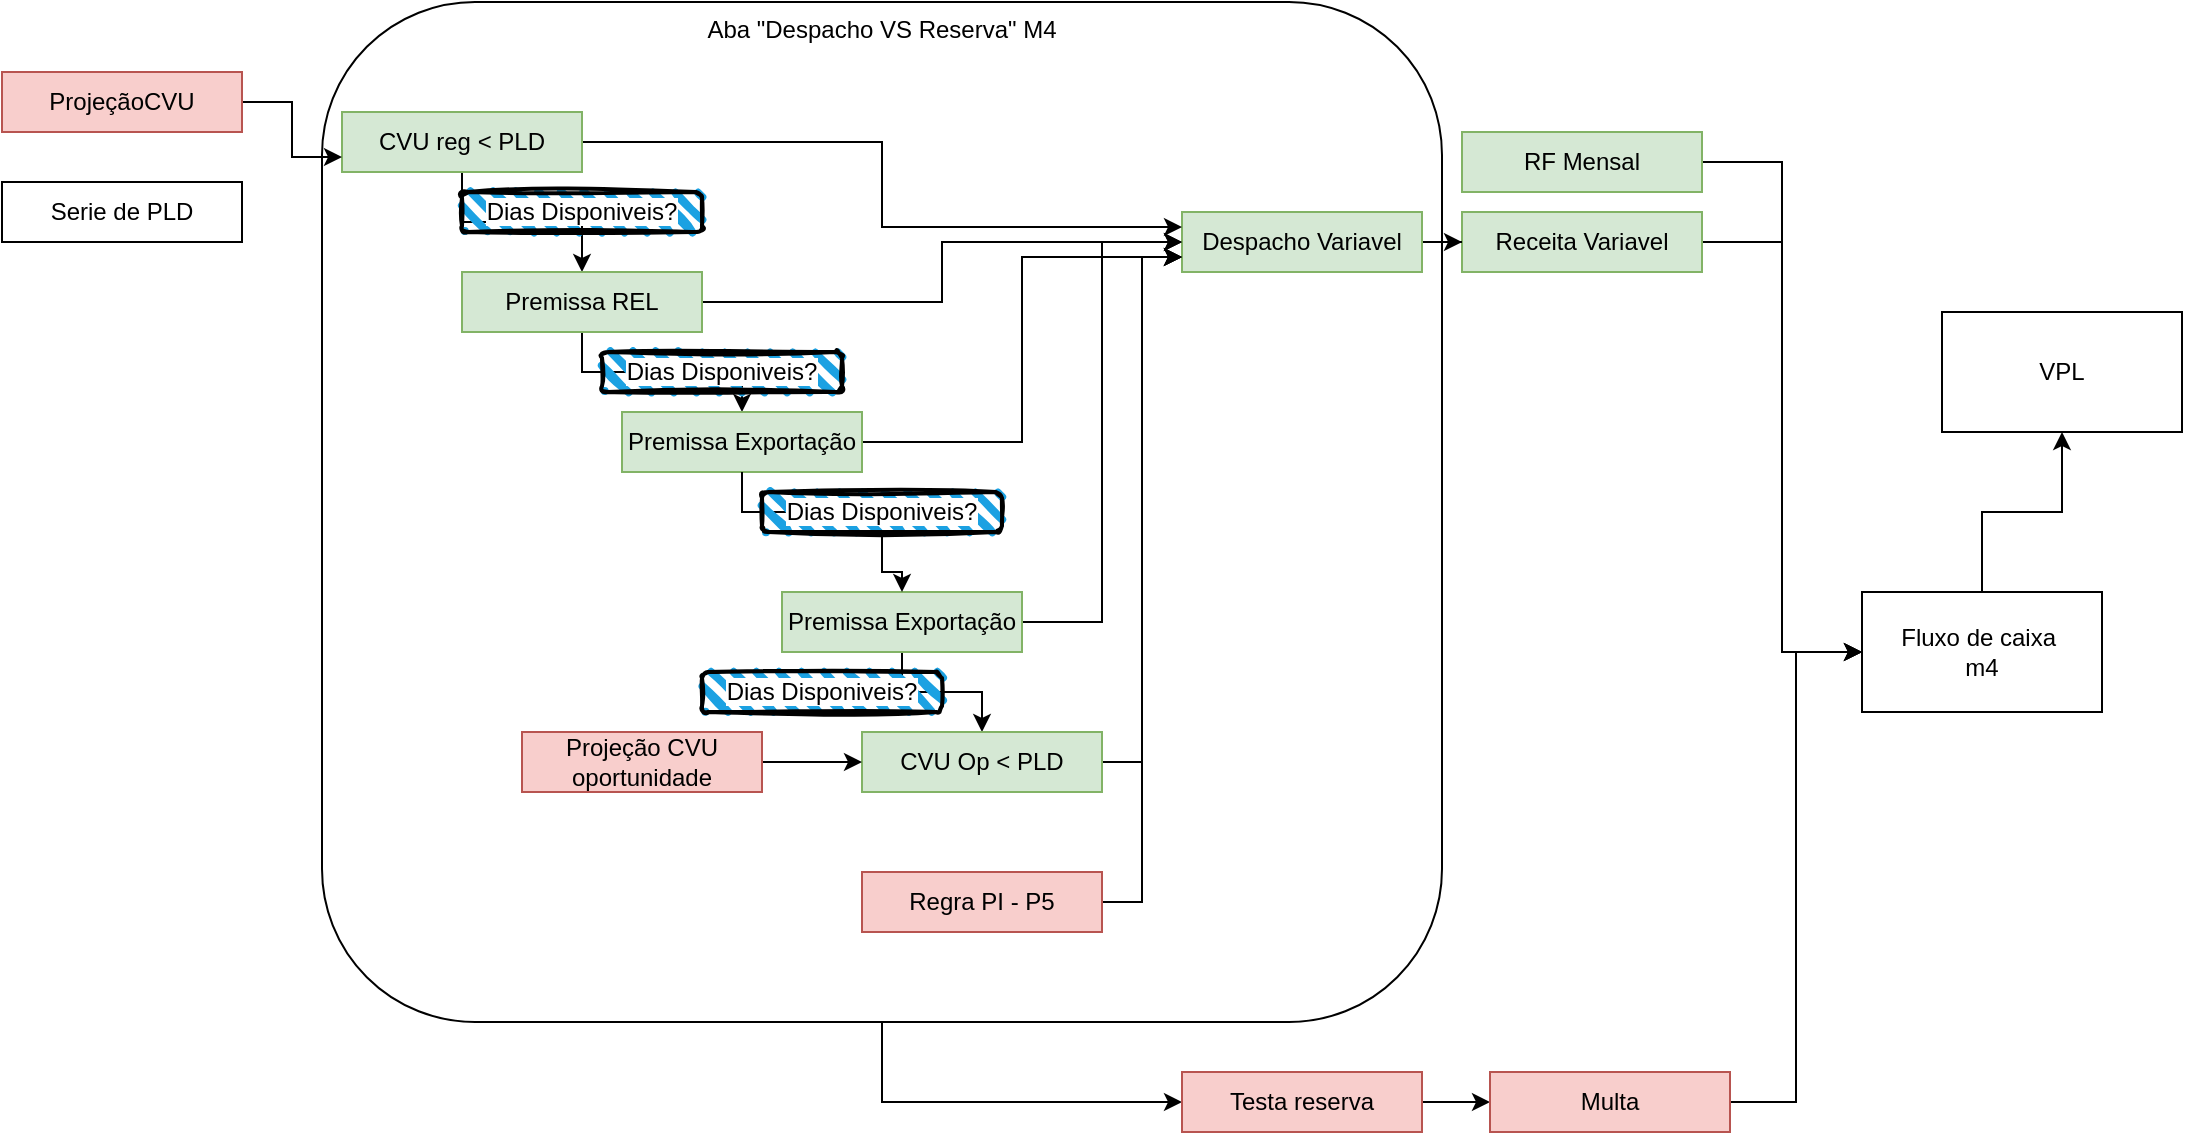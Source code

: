 <mxfile version="26.0.6">
  <diagram name="Página-1" id="ybAKSHy_9_q8ZGuqgYx6">
    <mxGraphModel dx="1862" dy="1760" grid="1" gridSize="10" guides="1" tooltips="1" connect="1" arrows="1" fold="1" page="1" pageScale="1" pageWidth="827" pageHeight="1169" math="0" shadow="0">
      <root>
        <mxCell id="0" />
        <mxCell id="1" parent="0" />
        <mxCell id="0ieh1-YJjxhQ4tJqL_PZ-57" style="edgeStyle=orthogonalEdgeStyle;rounded=0;orthogonalLoop=1;jettySize=auto;html=1;entryX=0;entryY=0.5;entryDx=0;entryDy=0;" edge="1" parent="1" source="0ieh1-YJjxhQ4tJqL_PZ-49" target="0ieh1-YJjxhQ4tJqL_PZ-52">
          <mxGeometry relative="1" as="geometry" />
        </mxCell>
        <mxCell id="0ieh1-YJjxhQ4tJqL_PZ-49" value="Aba &quot;Despacho VS Reserva&quot; M4" style="rounded=1;whiteSpace=wrap;html=1;verticalAlign=top;" vertex="1" parent="1">
          <mxGeometry x="-230" y="-15" width="560" height="510" as="geometry" />
        </mxCell>
        <mxCell id="0ieh1-YJjxhQ4tJqL_PZ-1" value="VPL" style="rounded=0;whiteSpace=wrap;html=1;" vertex="1" parent="1">
          <mxGeometry x="580" y="140" width="120" height="60" as="geometry" />
        </mxCell>
        <mxCell id="0ieh1-YJjxhQ4tJqL_PZ-5" value="" style="edgeStyle=orthogonalEdgeStyle;rounded=0;orthogonalLoop=1;jettySize=auto;html=1;" edge="1" parent="1" source="0ieh1-YJjxhQ4tJqL_PZ-2" target="0ieh1-YJjxhQ4tJqL_PZ-1">
          <mxGeometry relative="1" as="geometry" />
        </mxCell>
        <mxCell id="0ieh1-YJjxhQ4tJqL_PZ-2" value="Fluxo de caixa&amp;nbsp;&lt;div&gt;m4&lt;/div&gt;" style="rounded=0;whiteSpace=wrap;html=1;" vertex="1" parent="1">
          <mxGeometry x="540" y="280" width="120" height="60" as="geometry" />
        </mxCell>
        <mxCell id="0ieh1-YJjxhQ4tJqL_PZ-4" style="edgeStyle=orthogonalEdgeStyle;rounded=0;orthogonalLoop=1;jettySize=auto;html=1;entryX=0;entryY=0.5;entryDx=0;entryDy=0;" edge="1" parent="1" source="0ieh1-YJjxhQ4tJqL_PZ-3" target="0ieh1-YJjxhQ4tJqL_PZ-2">
          <mxGeometry relative="1" as="geometry" />
        </mxCell>
        <mxCell id="0ieh1-YJjxhQ4tJqL_PZ-3" value="RF Mensal" style="rounded=0;whiteSpace=wrap;html=1;fillColor=#d5e8d4;strokeColor=#82b366;" vertex="1" parent="1">
          <mxGeometry x="340" y="50" width="120" height="30" as="geometry" />
        </mxCell>
        <mxCell id="0ieh1-YJjxhQ4tJqL_PZ-7" style="edgeStyle=orthogonalEdgeStyle;rounded=0;orthogonalLoop=1;jettySize=auto;html=1;entryX=0;entryY=0.5;entryDx=0;entryDy=0;" edge="1" parent="1" source="0ieh1-YJjxhQ4tJqL_PZ-6" target="0ieh1-YJjxhQ4tJqL_PZ-2">
          <mxGeometry relative="1" as="geometry" />
        </mxCell>
        <mxCell id="0ieh1-YJjxhQ4tJqL_PZ-6" value="Receita Variavel" style="rounded=0;whiteSpace=wrap;html=1;fillColor=#d5e8d4;strokeColor=#82b366;" vertex="1" parent="1">
          <mxGeometry x="340" y="90" width="120" height="30" as="geometry" />
        </mxCell>
        <mxCell id="0ieh1-YJjxhQ4tJqL_PZ-14" value="" style="edgeStyle=orthogonalEdgeStyle;rounded=0;orthogonalLoop=1;jettySize=auto;html=1;" edge="1" parent="1" source="0ieh1-YJjxhQ4tJqL_PZ-8" target="0ieh1-YJjxhQ4tJqL_PZ-6">
          <mxGeometry relative="1" as="geometry" />
        </mxCell>
        <mxCell id="0ieh1-YJjxhQ4tJqL_PZ-8" value="Despacho Variavel" style="rounded=0;whiteSpace=wrap;html=1;fillColor=#d5e8d4;strokeColor=#82b366;" vertex="1" parent="1">
          <mxGeometry x="200" y="90" width="120" height="30" as="geometry" />
        </mxCell>
        <mxCell id="0ieh1-YJjxhQ4tJqL_PZ-26" style="edgeStyle=orthogonalEdgeStyle;rounded=0;orthogonalLoop=1;jettySize=auto;html=1;" edge="1" parent="1" source="0ieh1-YJjxhQ4tJqL_PZ-9" target="0ieh1-YJjxhQ4tJqL_PZ-11">
          <mxGeometry relative="1" as="geometry" />
        </mxCell>
        <mxCell id="0ieh1-YJjxhQ4tJqL_PZ-27" style="edgeStyle=orthogonalEdgeStyle;rounded=0;orthogonalLoop=1;jettySize=auto;html=1;entryX=0;entryY=0.25;entryDx=0;entryDy=0;" edge="1" parent="1" source="0ieh1-YJjxhQ4tJqL_PZ-9" target="0ieh1-YJjxhQ4tJqL_PZ-8">
          <mxGeometry relative="1" as="geometry" />
        </mxCell>
        <mxCell id="0ieh1-YJjxhQ4tJqL_PZ-9" value="CVU reg &amp;lt; PLD" style="rounded=0;whiteSpace=wrap;html=1;fillColor=#d5e8d4;strokeColor=#82b366;" vertex="1" parent="1">
          <mxGeometry x="-220" y="40" width="120" height="30" as="geometry" />
        </mxCell>
        <mxCell id="0ieh1-YJjxhQ4tJqL_PZ-28" style="edgeStyle=orthogonalEdgeStyle;rounded=0;orthogonalLoop=1;jettySize=auto;html=1;entryX=0.5;entryY=0;entryDx=0;entryDy=0;" edge="1" parent="1" source="0ieh1-YJjxhQ4tJqL_PZ-11" target="0ieh1-YJjxhQ4tJqL_PZ-13">
          <mxGeometry relative="1" as="geometry" />
        </mxCell>
        <mxCell id="0ieh1-YJjxhQ4tJqL_PZ-34" style="edgeStyle=orthogonalEdgeStyle;rounded=0;orthogonalLoop=1;jettySize=auto;html=1;entryX=0;entryY=0.5;entryDx=0;entryDy=0;" edge="1" parent="1" source="0ieh1-YJjxhQ4tJqL_PZ-11" target="0ieh1-YJjxhQ4tJqL_PZ-8">
          <mxGeometry relative="1" as="geometry" />
        </mxCell>
        <mxCell id="0ieh1-YJjxhQ4tJqL_PZ-11" value="Premissa REL" style="rounded=0;whiteSpace=wrap;html=1;fillColor=#d5e8d4;strokeColor=#82b366;" vertex="1" parent="1">
          <mxGeometry x="-160" y="120" width="120" height="30" as="geometry" />
        </mxCell>
        <mxCell id="0ieh1-YJjxhQ4tJqL_PZ-35" style="edgeStyle=orthogonalEdgeStyle;rounded=0;orthogonalLoop=1;jettySize=auto;html=1;entryX=0;entryY=0.75;entryDx=0;entryDy=0;" edge="1" parent="1" source="0ieh1-YJjxhQ4tJqL_PZ-13" target="0ieh1-YJjxhQ4tJqL_PZ-8">
          <mxGeometry relative="1" as="geometry" />
        </mxCell>
        <mxCell id="0ieh1-YJjxhQ4tJqL_PZ-13" value="Premissa Exportação" style="rounded=0;whiteSpace=wrap;html=1;fillColor=#d5e8d4;strokeColor=#82b366;" vertex="1" parent="1">
          <mxGeometry x="-80" y="190" width="120" height="30" as="geometry" />
        </mxCell>
        <mxCell id="0ieh1-YJjxhQ4tJqL_PZ-36" style="edgeStyle=orthogonalEdgeStyle;rounded=0;orthogonalLoop=1;jettySize=auto;html=1;entryX=0;entryY=0.5;entryDx=0;entryDy=0;" edge="1" parent="1" source="0ieh1-YJjxhQ4tJqL_PZ-16" target="0ieh1-YJjxhQ4tJqL_PZ-8">
          <mxGeometry relative="1" as="geometry" />
        </mxCell>
        <mxCell id="0ieh1-YJjxhQ4tJqL_PZ-41" style="edgeStyle=orthogonalEdgeStyle;rounded=0;orthogonalLoop=1;jettySize=auto;html=1;" edge="1" parent="1" source="0ieh1-YJjxhQ4tJqL_PZ-16" target="0ieh1-YJjxhQ4tJqL_PZ-39">
          <mxGeometry relative="1" as="geometry" />
        </mxCell>
        <mxCell id="0ieh1-YJjxhQ4tJqL_PZ-16" value="Premissa Exportação" style="rounded=0;whiteSpace=wrap;html=1;fillColor=#d5e8d4;strokeColor=#82b366;" vertex="1" parent="1">
          <mxGeometry y="280" width="120" height="30" as="geometry" />
        </mxCell>
        <mxCell id="0ieh1-YJjxhQ4tJqL_PZ-21" value="&lt;span style=&quot;background-color: light-dark(#ffffff, var(--ge-dark-color, #121212));&quot;&gt;Dias Disponiveis?&lt;/span&gt;" style="rounded=1;whiteSpace=wrap;html=1;strokeWidth=2;fillWeight=4;hachureGap=8;hachureAngle=45;fillColor=#1ba1e2;sketch=1;" vertex="1" parent="1">
          <mxGeometry x="-160" y="80" width="120" height="20" as="geometry" />
        </mxCell>
        <mxCell id="0ieh1-YJjxhQ4tJqL_PZ-23" value="&lt;span style=&quot;background-color: light-dark(#ffffff, var(--ge-dark-color, #121212));&quot;&gt;Dias Disponiveis?&lt;/span&gt;" style="rounded=1;whiteSpace=wrap;html=1;strokeWidth=2;fillWeight=4;hachureGap=8;hachureAngle=45;fillColor=#1ba1e2;sketch=1;" vertex="1" parent="1">
          <mxGeometry x="-90" y="160" width="120" height="20" as="geometry" />
        </mxCell>
        <mxCell id="0ieh1-YJjxhQ4tJqL_PZ-31" value="" style="edgeStyle=orthogonalEdgeStyle;rounded=0;orthogonalLoop=1;jettySize=auto;html=1;" edge="1" parent="1" source="0ieh1-YJjxhQ4tJqL_PZ-32" target="0ieh1-YJjxhQ4tJqL_PZ-16">
          <mxGeometry relative="1" as="geometry">
            <mxPoint x="-20" y="220" as="sourcePoint" />
            <mxPoint x="30" y="240" as="targetPoint" />
          </mxGeometry>
        </mxCell>
        <mxCell id="0ieh1-YJjxhQ4tJqL_PZ-33" value="" style="edgeStyle=orthogonalEdgeStyle;rounded=0;orthogonalLoop=1;jettySize=auto;html=1;" edge="1" parent="1" source="0ieh1-YJjxhQ4tJqL_PZ-13" target="0ieh1-YJjxhQ4tJqL_PZ-32">
          <mxGeometry relative="1" as="geometry">
            <mxPoint x="-20" y="220" as="sourcePoint" />
            <mxPoint x="100" y="260" as="targetPoint" />
          </mxGeometry>
        </mxCell>
        <mxCell id="0ieh1-YJjxhQ4tJqL_PZ-32" value="&lt;span style=&quot;background-color: light-dark(#ffffff, var(--ge-dark-color, #121212));&quot;&gt;Dias Disponiveis?&lt;/span&gt;" style="rounded=1;whiteSpace=wrap;html=1;strokeWidth=2;fillWeight=4;hachureGap=8;hachureAngle=45;fillColor=#1ba1e2;sketch=1;" vertex="1" parent="1">
          <mxGeometry x="-10" y="230" width="120" height="20" as="geometry" />
        </mxCell>
        <mxCell id="0ieh1-YJjxhQ4tJqL_PZ-46" style="edgeStyle=orthogonalEdgeStyle;rounded=0;orthogonalLoop=1;jettySize=auto;html=1;entryX=0;entryY=0.75;entryDx=0;entryDy=0;" edge="1" parent="1" source="0ieh1-YJjxhQ4tJqL_PZ-37" target="0ieh1-YJjxhQ4tJqL_PZ-9">
          <mxGeometry relative="1" as="geometry" />
        </mxCell>
        <mxCell id="0ieh1-YJjxhQ4tJqL_PZ-37" value="ProjeçãoCVU" style="rounded=0;whiteSpace=wrap;html=1;fillColor=#f8cecc;strokeColor=#b85450;" vertex="1" parent="1">
          <mxGeometry x="-390" y="20" width="120" height="30" as="geometry" />
        </mxCell>
        <mxCell id="0ieh1-YJjxhQ4tJqL_PZ-38" value="Serie de PLD" style="rounded=0;whiteSpace=wrap;html=1;" vertex="1" parent="1">
          <mxGeometry x="-390" y="75" width="120" height="30" as="geometry" />
        </mxCell>
        <mxCell id="0ieh1-YJjxhQ4tJqL_PZ-43" style="edgeStyle=orthogonalEdgeStyle;rounded=0;orthogonalLoop=1;jettySize=auto;html=1;entryX=0;entryY=0.75;entryDx=0;entryDy=0;" edge="1" parent="1" source="0ieh1-YJjxhQ4tJqL_PZ-39" target="0ieh1-YJjxhQ4tJqL_PZ-8">
          <mxGeometry relative="1" as="geometry" />
        </mxCell>
        <mxCell id="0ieh1-YJjxhQ4tJqL_PZ-39" value="CVU Op &amp;lt; PLD" style="rounded=0;whiteSpace=wrap;html=1;fillColor=#d5e8d4;strokeColor=#82b366;" vertex="1" parent="1">
          <mxGeometry x="40" y="350" width="120" height="30" as="geometry" />
        </mxCell>
        <mxCell id="0ieh1-YJjxhQ4tJqL_PZ-40" value="&lt;span style=&quot;background-color: light-dark(#ffffff, var(--ge-dark-color, #121212));&quot;&gt;Dias Disponiveis?&lt;/span&gt;" style="rounded=1;whiteSpace=wrap;html=1;strokeWidth=2;fillWeight=4;hachureGap=8;hachureAngle=45;fillColor=#1ba1e2;sketch=1;" vertex="1" parent="1">
          <mxGeometry x="-40" y="320" width="120" height="20" as="geometry" />
        </mxCell>
        <mxCell id="0ieh1-YJjxhQ4tJqL_PZ-45" style="edgeStyle=orthogonalEdgeStyle;rounded=0;orthogonalLoop=1;jettySize=auto;html=1;entryX=0;entryY=0.5;entryDx=0;entryDy=0;" edge="1" parent="1" source="0ieh1-YJjxhQ4tJqL_PZ-44" target="0ieh1-YJjxhQ4tJqL_PZ-39">
          <mxGeometry relative="1" as="geometry" />
        </mxCell>
        <mxCell id="0ieh1-YJjxhQ4tJqL_PZ-44" value="Projeção CVU&lt;div&gt;oportunidade&lt;/div&gt;" style="rounded=0;whiteSpace=wrap;html=1;fillColor=#f8cecc;strokeColor=#b85450;" vertex="1" parent="1">
          <mxGeometry x="-130" y="350" width="120" height="30" as="geometry" />
        </mxCell>
        <mxCell id="0ieh1-YJjxhQ4tJqL_PZ-58" style="edgeStyle=orthogonalEdgeStyle;rounded=0;orthogonalLoop=1;jettySize=auto;html=1;" edge="1" parent="1" source="0ieh1-YJjxhQ4tJqL_PZ-52" target="0ieh1-YJjxhQ4tJqL_PZ-53">
          <mxGeometry relative="1" as="geometry" />
        </mxCell>
        <mxCell id="0ieh1-YJjxhQ4tJqL_PZ-52" value="Testa reserva" style="rounded=0;whiteSpace=wrap;html=1;fillColor=#f8cecc;strokeColor=#b85450;" vertex="1" parent="1">
          <mxGeometry x="200" y="520" width="120" height="30" as="geometry" />
        </mxCell>
        <mxCell id="0ieh1-YJjxhQ4tJqL_PZ-59" style="edgeStyle=orthogonalEdgeStyle;rounded=0;orthogonalLoop=1;jettySize=auto;html=1;entryX=0;entryY=0.5;entryDx=0;entryDy=0;" edge="1" parent="1" source="0ieh1-YJjxhQ4tJqL_PZ-53" target="0ieh1-YJjxhQ4tJqL_PZ-2">
          <mxGeometry relative="1" as="geometry" />
        </mxCell>
        <mxCell id="0ieh1-YJjxhQ4tJqL_PZ-53" value="Multa" style="rounded=0;whiteSpace=wrap;html=1;fillColor=#f8cecc;strokeColor=#b85450;" vertex="1" parent="1">
          <mxGeometry x="354" y="520" width="120" height="30" as="geometry" />
        </mxCell>
        <mxCell id="0ieh1-YJjxhQ4tJqL_PZ-56" style="edgeStyle=orthogonalEdgeStyle;rounded=0;orthogonalLoop=1;jettySize=auto;html=1;entryX=0;entryY=0.75;entryDx=0;entryDy=0;" edge="1" parent="1" source="0ieh1-YJjxhQ4tJqL_PZ-55" target="0ieh1-YJjxhQ4tJqL_PZ-8">
          <mxGeometry relative="1" as="geometry" />
        </mxCell>
        <mxCell id="0ieh1-YJjxhQ4tJqL_PZ-55" value="Regra PI - P5" style="rounded=0;whiteSpace=wrap;html=1;fillColor=#f8cecc;strokeColor=#b85450;" vertex="1" parent="1">
          <mxGeometry x="40" y="420" width="120" height="30" as="geometry" />
        </mxCell>
      </root>
    </mxGraphModel>
  </diagram>
</mxfile>
